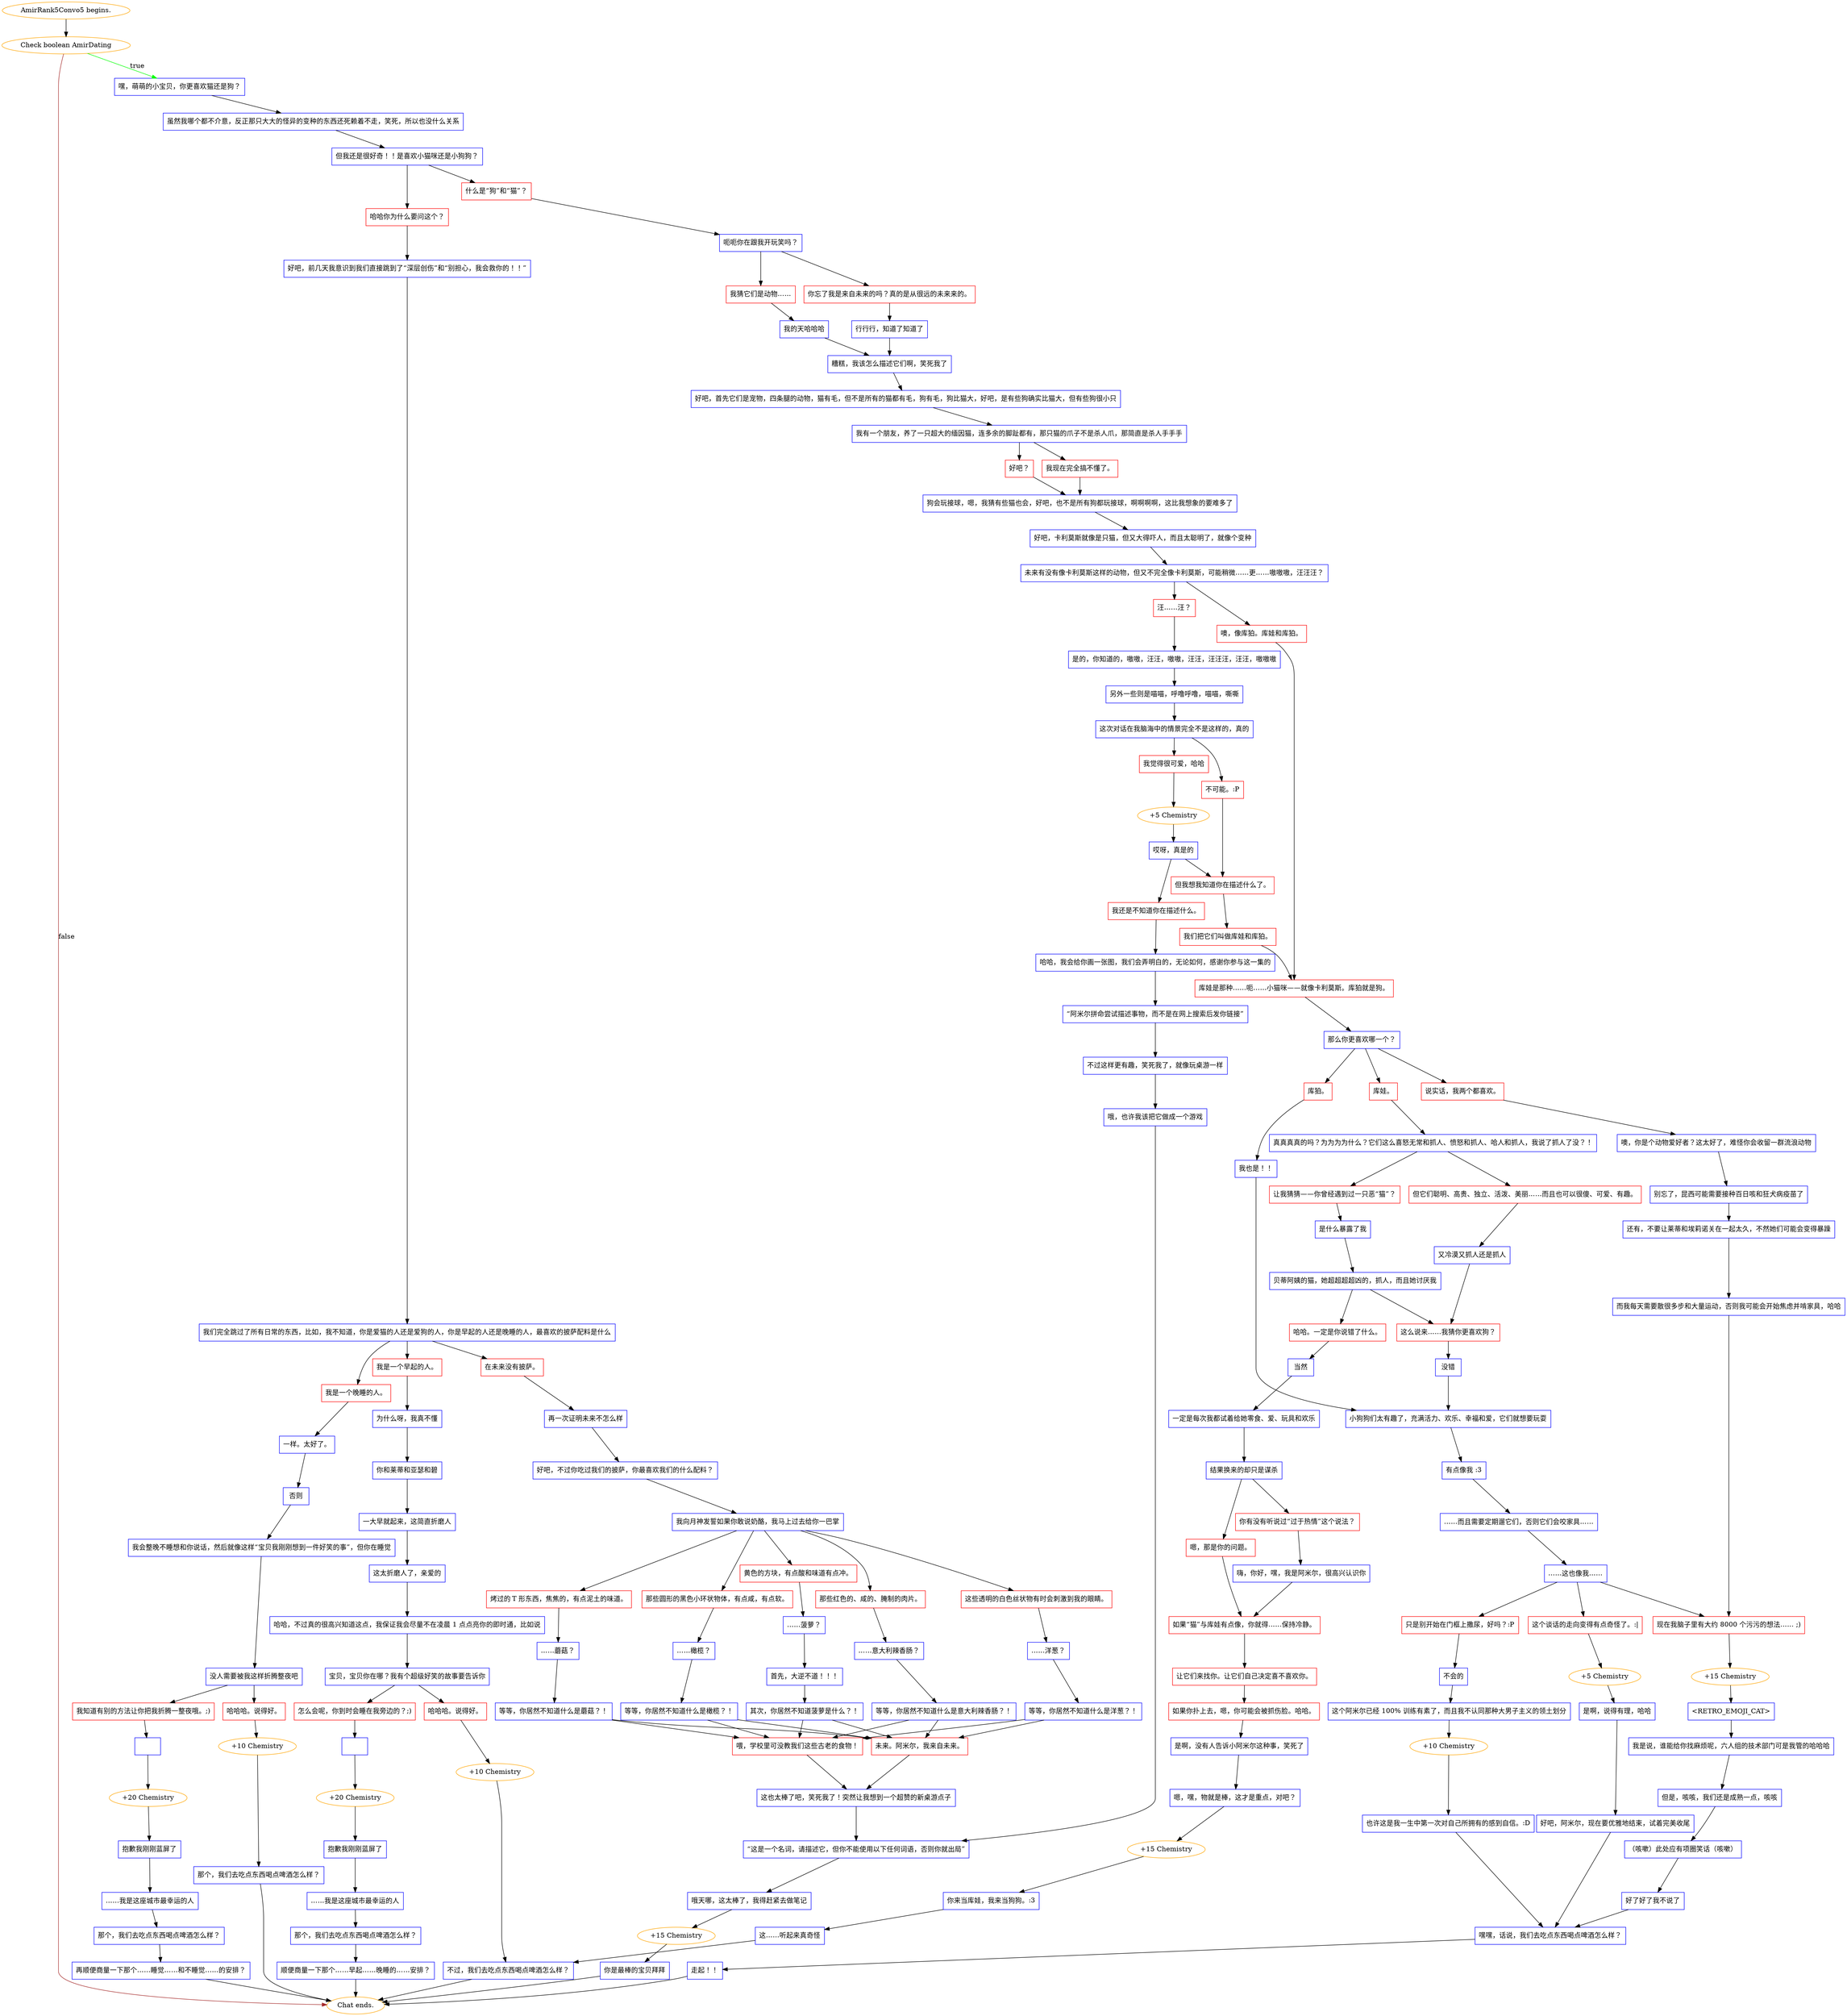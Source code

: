 digraph {
	"AmirRank5Convo5 begins." [color=orange];
		"AmirRank5Convo5 begins." -> j3879414663;
	j3879414663 [label="Check boolean AmirDating",color=orange];
		j3879414663 -> j3158835276 [label=true,color=green];
		j3879414663 -> "Chat ends." [label=false,color=brown];
	j3158835276 [label="嘿，萌萌的小宝贝，你更喜欢猫还是狗？",shape=box,color=blue];
		j3158835276 -> j2012829198;
	"Chat ends." [color=orange];
	j2012829198 [label="虽然我哪个都不介意，反正那只大大的怪异的变种的东西还死赖着不走，笑死，所以也没什么关系",shape=box,color=blue];
		j2012829198 -> j3362205233;
	j3362205233 [label="但我还是很好奇！！是喜欢小猫咪还是小狗狗？",shape=box,color=blue];
		j3362205233 -> j4024708456;
		j3362205233 -> j2197735968;
	j4024708456 [label="什么是“狗”和“猫”？",shape=box,color=red];
		j4024708456 -> j943797676;
	j2197735968 [label="哈哈你为什么要问这个？",shape=box,color=red];
		j2197735968 -> j274459705;
	j943797676 [label="呃呃你在跟我开玩笑吗？",shape=box,color=blue];
		j943797676 -> j859213974;
		j943797676 -> j1327058724;
	j274459705 [label="好吧，前几天我意识到我们直接跳到了“深层创伤”和“别担心，我会救你的！！”",shape=box,color=blue];
		j274459705 -> j534478200;
	j859213974 [label="你忘了我是来自未来的吗？真的是从很远的未来来的。",shape=box,color=red];
		j859213974 -> j2554263763;
	j1327058724 [label="我猜它们是动物……",shape=box,color=red];
		j1327058724 -> j2644861295;
	j534478200 [label="我们完全跳过了所有日常的东西，比如，我不知道，你是爱猫的人还是爱狗的人，你是早起的人还是晚睡的人，最喜欢的披萨配料是什么",shape=box,color=blue];
		j534478200 -> j2043150315;
		j534478200 -> j2137493755;
		j534478200 -> j1983690985;
	j2554263763 [label="行行行，知道了知道了",shape=box,color=blue];
		j2554263763 -> j1705512427;
	j2644861295 [label="我的天哈哈哈",shape=box,color=blue];
		j2644861295 -> j1705512427;
	j2043150315 [label="我是一个早起的人。",shape=box,color=red];
		j2043150315 -> j339173209;
	j2137493755 [label="我是一个晚睡的人。",shape=box,color=red];
		j2137493755 -> j2097073001;
	j1983690985 [label="在未来没有披萨。",shape=box,color=red];
		j1983690985 -> j2843639730;
	j1705512427 [label="糟糕，我该怎么描述它们啊，笑死我了",shape=box,color=blue];
		j1705512427 -> j665226294;
	j339173209 [label="为什么呀，我真不懂",shape=box,color=blue];
		j339173209 -> j1092855025;
	j2097073001 [label="一样。太好了。",shape=box,color=blue];
		j2097073001 -> j2699684745;
	j2843639730 [label="再一次证明未来不怎么样",shape=box,color=blue];
		j2843639730 -> j2989666043;
	j665226294 [label="好吧，首先它们是宠物，四条腿的动物，猫有毛，但不是所有的猫都有毛，狗有毛，狗比猫大，好吧，是有些狗确实比猫大，但有些狗很小只",shape=box,color=blue];
		j665226294 -> j2145289950;
	j1092855025 [label="你和莱蒂和亚瑟和碧",shape=box,color=blue];
		j1092855025 -> j2524630756;
	j2699684745 [label="否则",shape=box,color=blue];
		j2699684745 -> j668494698;
	j2989666043 [label="好吧，不过你吃过我们的披萨，你最喜欢我们的什么配料？",shape=box,color=blue];
		j2989666043 -> j59521391;
	j2145289950 [label="我有一个朋友，养了一只超大的缅因猫，连多余的脚趾都有，那只猫的爪子不是杀人爪，那简直是杀人手手手",shape=box,color=blue];
		j2145289950 -> j1482605685;
		j2145289950 -> j1570434264;
	j2524630756 [label="一大早就起来，这简直折磨人",shape=box,color=blue];
		j2524630756 -> j761547824;
	j668494698 [label="我会整晚不睡想和你说话，然后就像这样“宝贝我刚刚想到一件好笑的事”，但你在睡觉",shape=box,color=blue];
		j668494698 -> j160893873;
	j59521391 [label="我向月神发誓如果你敢说奶酪，我马上过去给你一巴掌",shape=box,color=blue];
		j59521391 -> j2864135165;
		j59521391 -> j2086286200;
		j59521391 -> j3932094959;
		j59521391 -> j600071767;
		j59521391 -> j1228046659;
	j1482605685 [label="我现在完全搞不懂了。",shape=box,color=red];
		j1482605685 -> j1783806823;
	j1570434264 [label="好吧？",shape=box,color=red];
		j1570434264 -> j1783806823;
	j761547824 [label="这太折磨人了，亲爱的",shape=box,color=blue];
		j761547824 -> j3878587483;
	j160893873 [label="没人需要被我这样折腾整夜吧",shape=box,color=blue];
		j160893873 -> j3913094166;
		j160893873 -> j2809004925;
	j2864135165 [label="那些红色的、咸的、腌制的肉片。",shape=box,color=red];
		j2864135165 -> j517031397;
	j2086286200 [label="那些圆形的黑色小环状物体，有点咸，有点软。",shape=box,color=red];
		j2086286200 -> j3708841711;
	j3932094959 [label="烤过的 T 形东西，焦焦的，有点泥土的味道。",shape=box,color=red];
		j3932094959 -> j2678402;
	j600071767 [label="这些透明的白色丝状物有时会刺激到我的眼睛。",shape=box,color=red];
		j600071767 -> j3135035102;
	j1228046659 [label="黄色的方块，有点酸和味道有点冲。",shape=box,color=red];
		j1228046659 -> j2408226267;
	j1783806823 [label="狗会玩接球，嗯，我猜有些猫也会，好吧，也不是所有狗都玩接球，啊啊啊啊，这比我想象的要难多了",shape=box,color=blue];
		j1783806823 -> j1604208599;
	j3878587483 [label="哈哈，不过真的很高兴知道这点，我保证我会尽量不在凌晨 1 点点亮你的即时通，比如说",shape=box,color=blue];
		j3878587483 -> j4006472036;
	j3913094166 [label="我知道有别的方法让你把我折腾一整夜哦。;)",shape=box,color=red];
		j3913094166 -> j2890422737;
	j2809004925 [label="哈哈哈。说得好。",shape=box,color=red];
		j2809004925 -> j3849423351;
	j517031397 [label="……意大利辣香肠？",shape=box,color=blue];
		j517031397 -> j3759500907;
	j3708841711 [label="……橄榄？",shape=box,color=blue];
		j3708841711 -> j1973057109;
	j2678402 [label="……蘑菇？",shape=box,color=blue];
		j2678402 -> j3765645231;
	j3135035102 [label="……洋葱？",shape=box,color=blue];
		j3135035102 -> j411717014;
	j2408226267 [label="……菠萝？",shape=box,color=blue];
		j2408226267 -> j50509646;
	j1604208599 [label="好吧，卡利莫斯就像是只猫，但又大得吓人，而且太聪明了，就像个变种",shape=box,color=blue];
		j1604208599 -> j2960065253;
	j4006472036 [label="宝贝，宝贝你在哪？我有个超级好笑的故事要告诉你",shape=box,color=blue];
		j4006472036 -> j1119585777;
		j4006472036 -> j3292416295;
	j2890422737 [label="  ",shape=box,color=blue];
		j2890422737 -> j1945454882;
	j3849423351 [label="+10 Chemistry",color=orange];
		j3849423351 -> j1404719945;
	j3759500907 [label="等等，你居然不知道什么是意大利辣香肠？！",shape=box,color=blue];
		j3759500907 -> j3258402792;
		j3759500907 -> j3699237529;
	j1973057109 [label="等等，你居然不知道什么是橄榄？！",shape=box,color=blue];
		j1973057109 -> j3258402792;
		j1973057109 -> j3699237529;
	j3765645231 [label="等等，你居然不知道什么是蘑菇？！",shape=box,color=blue];
		j3765645231 -> j3258402792;
		j3765645231 -> j3699237529;
	j411717014 [label="等等，你居然不知道什么是洋葱？！",shape=box,color=blue];
		j411717014 -> j3258402792;
		j411717014 -> j3699237529;
	j50509646 [label="首先，大逆不道！！！",shape=box,color=blue];
		j50509646 -> j1360971192;
	j2960065253 [label="未来有没有像卡利莫斯这样的动物，但又不完全像卡利莫斯，可能稍微……更……嗷嗷嗷，汪汪汪？",shape=box,color=blue];
		j2960065253 -> j1958785551;
		j2960065253 -> j3075284341;
	j1119585777 [label="怎么会呢，你到时会睡在我旁边的？;)",shape=box,color=red];
		j1119585777 -> j1996157089;
	j3292416295 [label="哈哈哈。说得好。",shape=box,color=red];
		j3292416295 -> j2662592599;
	j1945454882 [label="+20 Chemistry",color=orange];
		j1945454882 -> j4121124571;
	j1404719945 [label="那个，我们去吃点东西喝点啤酒怎么样？",shape=box,color=blue];
		j1404719945 -> "Chat ends.";
	j3258402792 [label="未来。阿米尔，我来自未来。",shape=box,color=red];
		j3258402792 -> j2377676844;
	j3699237529 [label="喂，学校里可没教我们这些古老的食物！",shape=box,color=red];
		j3699237529 -> j2377676844;
	j1360971192 [label="其次，你居然不知道菠萝是什么？！",shape=box,color=blue];
		j1360971192 -> j3258402792;
		j1360971192 -> j3699237529;
	j1958785551 [label="噢，像库狛。库娃和库狛。",shape=box,color=red];
		j1958785551 -> j3627009785;
	j3075284341 [label="汪……汪？",shape=box,color=red];
		j3075284341 -> j521772887;
	j1996157089 [label="  ",shape=box,color=blue];
		j1996157089 -> j2522254442;
	j2662592599 [label="+10 Chemistry",color=orange];
		j2662592599 -> j1189246501;
	j4121124571 [label="抱歉我刚刚蓝屏了",shape=box,color=blue];
		j4121124571 -> j320343843;
	j2377676844 [label="这也太棒了吧，笑死我了！突然让我想到一个超赞的新桌游点子",shape=box,color=blue];
		j2377676844 -> j3731475672;
	j3627009785 [label="库娃是那种……呃……小猫咪——就像卡利莫斯。库狛就是狗。",shape=box,color=red];
		j3627009785 -> j1275732143;
	j521772887 [label="是的，你知道的，嗷嗷，汪汪，嗷嗷，汪汪，汪汪汪，汪汪，嗷嗷嗷",shape=box,color=blue];
		j521772887 -> j2634662334;
	j2522254442 [label="+20 Chemistry",color=orange];
		j2522254442 -> j4238266484;
	j1189246501 [label="不过，我们去吃点东西喝点啤酒怎么样？",shape=box,color=blue];
		j1189246501 -> "Chat ends.";
	j320343843 [label="……我是这座城市最幸运的人",shape=box,color=blue];
		j320343843 -> j3756951736;
	j3731475672 [label="“这是一个名词，请描述它，但你不能使用以下任何词语，否则你就出局”",shape=box,color=blue];
		j3731475672 -> j132490207;
	j1275732143 [label="那么你更喜欢哪一个？",shape=box,color=blue];
		j1275732143 -> j3416906013;
		j1275732143 -> j2988652804;
		j1275732143 -> j261247560;
	j2634662334 [label="另外一些则是喵喵，呼噜呼噜，喵喵，嘶嘶",shape=box,color=blue];
		j2634662334 -> j3776796319;
	j4238266484 [label="抱歉我刚刚蓝屏了",shape=box,color=blue];
		j4238266484 -> j4093170575;
	j3756951736 [label="那个，我们去吃点东西喝点啤酒怎么样？",shape=box,color=blue];
		j3756951736 -> j2227681574;
	j132490207 [label="哦天哪，这太棒了，我得赶紧去做笔记",shape=box,color=blue];
		j132490207 -> j2132042691;
	j3416906013 [label="库娃。",shape=box,color=red];
		j3416906013 -> j3159046000;
	j2988652804 [label="库狛。",shape=box,color=red];
		j2988652804 -> j3384670110;
	j261247560 [label="说实话，我两个都喜欢。",shape=box,color=red];
		j261247560 -> j623272075;
	j3776796319 [label="这次对话在我脑海中的情景完全不是这样的，真的",shape=box,color=blue];
		j3776796319 -> j1302001298;
		j3776796319 -> j3351525088;
	j4093170575 [label="……我是这座城市最幸运的人",shape=box,color=blue];
		j4093170575 -> j866340547;
	j2227681574 [label="再顺便商量一下那个……睡觉……和不睡觉……的安排？",shape=box,color=blue];
		j2227681574 -> "Chat ends.";
	j2132042691 [label="+15 Chemistry",color=orange];
		j2132042691 -> j2930692809;
	j3159046000 [label="真真真真的吗？为为为为什么？它们这么喜怒无常和抓人、愤怒和抓人、哈人和抓人，我说了抓人了没？！",shape=box,color=blue];
		j3159046000 -> j4234493593;
		j3159046000 -> j2927176518;
	j3384670110 [label="我也是！！",shape=box,color=blue];
		j3384670110 -> j3272742483;
	j623272075 [label="噢，你是个动物爱好者？这太好了，难怪你会收留一群流浪动物",shape=box,color=blue];
		j623272075 -> j2978777338;
	j1302001298 [label="不可能。:P",shape=box,color=red];
		j1302001298 -> j593438438;
	j3351525088 [label="我觉得很可爱，哈哈",shape=box,color=red];
		j3351525088 -> j1206284656;
	j866340547 [label="那个，我们去吃点东西喝点啤酒怎么样？",shape=box,color=blue];
		j866340547 -> j3675167371;
	j2930692809 [label="你是最棒的宝贝拜拜",shape=box,color=blue];
		j2930692809 -> "Chat ends.";
	j4234493593 [label="让我猜猜——你曾经遇到过一只恶“猫”？",shape=box,color=red];
		j4234493593 -> j1118398792;
	j2927176518 [label="但它们聪明、高贵、独立、活泼、美丽……而且也可以很傻、可爱、有趣。",shape=box,color=red];
		j2927176518 -> j62115864;
	j3272742483 [label="小狗狗们太有趣了，充满活力、欢乐、幸福和爱，它们就想要玩耍",shape=box,color=blue];
		j3272742483 -> j3915263147;
	j2978777338 [label="别忘了，昆西可能需要接种百日咳和狂犬病疫苗了",shape=box,color=blue];
		j2978777338 -> j3063334534;
	j593438438 [label="但我想我知道你在描述什么了。",shape=box,color=red];
		j593438438 -> j795925476;
	j1206284656 [label="+5 Chemistry",color=orange];
		j1206284656 -> j2281216233;
	j3675167371 [label="顺便商量一下那个……早起……晚睡的……安排？",shape=box,color=blue];
		j3675167371 -> "Chat ends.";
	j1118398792 [label="是什么暴露了我",shape=box,color=blue];
		j1118398792 -> j3096888696;
	j62115864 [label="又冷漠又抓人还是抓人",shape=box,color=blue];
		j62115864 -> j1483508889;
	j3915263147 [label="有点像我 :3",shape=box,color=blue];
		j3915263147 -> j2026849512;
	j3063334534 [label="还有，不要让莱蒂和埃莉诺关在一起太久，不然她们可能会变得暴躁",shape=box,color=blue];
		j3063334534 -> j4132335549;
	j795925476 [label="我们把它们叫做库娃和库狛。",shape=box,color=red];
		j795925476 -> j3627009785;
	j2281216233 [label="哎呀，真是的",shape=box,color=blue];
		j2281216233 -> j593438438;
		j2281216233 -> j2076816548;
	j3096888696 [label="贝蒂阿姨的猫，她超超超超凶的，抓人，而且她讨厌我",shape=box,color=blue];
		j3096888696 -> j2882828945;
		j3096888696 -> j1483508889;
	j1483508889 [label="这么说来……我猜你更喜欢狗？",shape=box,color=red];
		j1483508889 -> j2998349467;
	j2026849512 [label="……而且需要定期遛它们，否则它们会咬家具……",shape=box,color=blue];
		j2026849512 -> j2803424661;
	j4132335549 [label="而我每天需要散很多步和大量运动，否则我可能会开始焦虑并啃家具，哈哈",shape=box,color=blue];
		j4132335549 -> j2127221383;
	j2076816548 [label="我还是不知道你在描述什么。",shape=box,color=red];
		j2076816548 -> j2895198464;
	j2882828945 [label="哈哈。一定是你说错了什么。",shape=box,color=red];
		j2882828945 -> j2324559232;
	j2998349467 [label="没错",shape=box,color=blue];
		j2998349467 -> j3272742483;
	j2803424661 [label="……这也像我……",shape=box,color=blue];
		j2803424661 -> j859121342;
		j2803424661 -> j3708919120;
		j2803424661 -> j2127221383;
	j2127221383 [label="现在我脑子里有大约 8000 个污污的想法…… ;)",shape=box,color=red];
		j2127221383 -> j2013973194;
	j2895198464 [label="哈哈，我会给你画一张图，我们会弄明白的，无论如何，感谢你参与这一集的",shape=box,color=blue];
		j2895198464 -> j2103937383;
	j2324559232 [label="当然",shape=box,color=blue];
		j2324559232 -> j3784463178;
	j859121342 [label="这个谈话的走向变得有点奇怪了。:|",shape=box,color=red];
		j859121342 -> j1703758476;
	j3708919120 [label="只是别开始在门框上撒尿，好吗？:P",shape=box,color=red];
		j3708919120 -> j849509269;
	j2013973194 [label="+15 Chemistry",color=orange];
		j2013973194 -> j82395926;
	j2103937383 [label="“阿米尔拼命尝试描述事物，而不是在网上搜索后发你链接”",shape=box,color=blue];
		j2103937383 -> j1219103516;
	j3784463178 [label="一定是每次我都试着给她零食、爱、玩具和欢乐",shape=box,color=blue];
		j3784463178 -> j2541100240;
	j1703758476 [label="+5 Chemistry",color=orange];
		j1703758476 -> j1812858634;
	j849509269 [label="不会的",shape=box,color=blue];
		j849509269 -> j4174209861;
	j82395926 [label="<RETRO_EMOJI_CAT>",shape=box,color=blue];
		j82395926 -> j1045906143;
	j1219103516 [label="不过这样更有趣，笑死我了，就像玩桌游一样",shape=box,color=blue];
		j1219103516 -> j537979741;
	j2541100240 [label="结果换来的却只是谋杀",shape=box,color=blue];
		j2541100240 -> j1067381995;
		j2541100240 -> j4228331845;
	j1812858634 [label="是啊，说得有理，哈哈",shape=box,color=blue];
		j1812858634 -> j590123655;
	j4174209861 [label="这个阿米尔已经 100% 训练有素了，而且我不认同那种大男子主义的领土划分",shape=box,color=blue];
		j4174209861 -> j466771737;
	j1045906143 [label="我是说，谁能给你找麻烦呢，六人组的技术部门可是我管的哈哈哈",shape=box,color=blue];
		j1045906143 -> j828795586;
	j537979741 [label="哦，也许我该把它做成一个游戏",shape=box,color=blue];
		j537979741 -> j3731475672;
	j1067381995 [label="你有没有听说过“过于热情”这个说法？",shape=box,color=red];
		j1067381995 -> j3603172726;
	j4228331845 [label="嗯，那是你的问题。",shape=box,color=red];
		j4228331845 -> j2959880963;
	j590123655 [label="好吧，阿米尔，现在要优雅地结束，试着完美收尾",shape=box,color=blue];
		j590123655 -> j480481939;
	j466771737 [label="+10 Chemistry",color=orange];
		j466771737 -> j3749683796;
	j828795586 [label="但是，咳咳，我们还是成熟一点，咳咳",shape=box,color=blue];
		j828795586 -> j2587461460;
	j3603172726 [label="嗨，你好，嘿，我是阿米尔，很高兴认识你",shape=box,color=blue];
		j3603172726 -> j2959880963;
	j2959880963 [label="如果“猫”与库娃有点像，你就得……保持冷静。",shape=box,color=red];
		j2959880963 -> j1540078962;
	j480481939 [label="嘿嘿，话说，我们去吃点东西喝点啤酒怎么样？",shape=box,color=blue];
		j480481939 -> j1250570696;
	j3749683796 [label="也许这是我一生中第一次对自己所拥有的感到自信。:D",shape=box,color=blue];
		j3749683796 -> j480481939;
	j2587461460 [label="（咳嗽）此处应有项圈笑话（咳嗽）",shape=box,color=blue];
		j2587461460 -> j1275695176;
	j1540078962 [label="让它们来找你。让它们自己决定喜不喜欢你。",shape=box,color=red];
		j1540078962 -> j1300630348;
	j1250570696 [label="走起！！",shape=box,color=blue];
		j1250570696 -> "Chat ends.";
	j1275695176 [label="好了好了我不说了",shape=box,color=blue];
		j1275695176 -> j480481939;
	j1300630348 [label="如果你扑上去，嗯，你可能会被抓伤脸。哈哈。",shape=box,color=red];
		j1300630348 -> j4186190693;
	j4186190693 [label="是啊，没有人告诉小阿米尔这种事，笑死了",shape=box,color=blue];
		j4186190693 -> j1559886920;
	j1559886920 [label="嗯，嘿，物就是棒，这才是重点，对吧？",shape=box,color=blue];
		j1559886920 -> j909155129;
	j909155129 [label="+15 Chemistry",color=orange];
		j909155129 -> j3383011531;
	j3383011531 [label="你来当库娃，我来当狗狗。:3",shape=box,color=blue];
		j3383011531 -> j617389055;
	j617389055 [label="这……听起来真奇怪",shape=box,color=blue];
		j617389055 -> j1189246501;
}